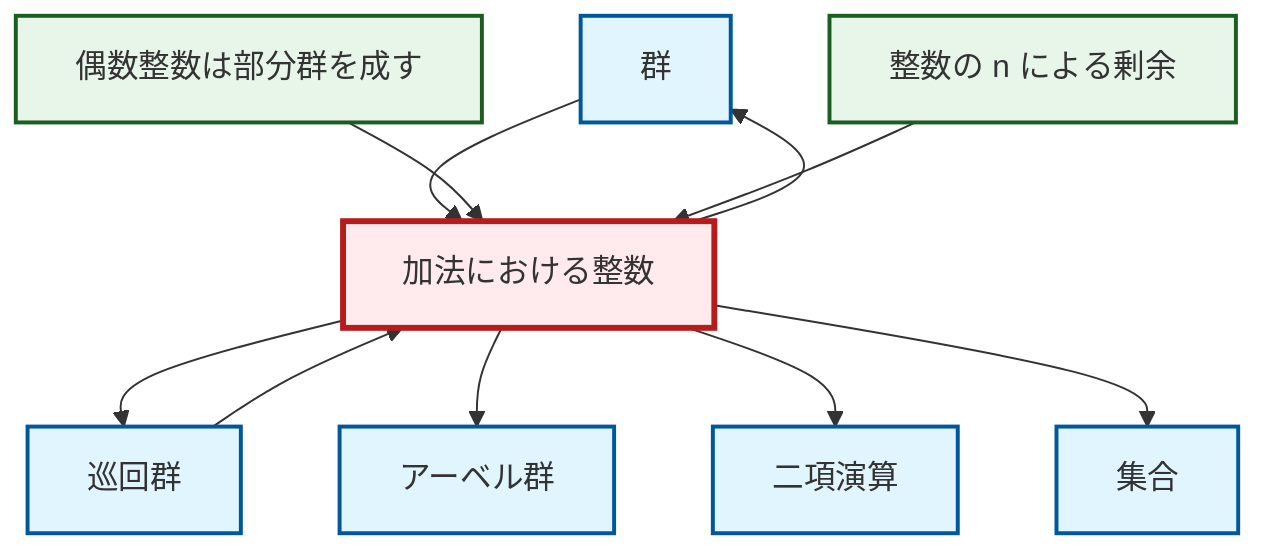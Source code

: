 graph TD
    classDef definition fill:#e1f5fe,stroke:#01579b,stroke-width:2px
    classDef theorem fill:#f3e5f5,stroke:#4a148c,stroke-width:2px
    classDef axiom fill:#fff3e0,stroke:#e65100,stroke-width:2px
    classDef example fill:#e8f5e9,stroke:#1b5e20,stroke-width:2px
    classDef current fill:#ffebee,stroke:#b71c1c,stroke-width:3px
    def-group["群"]:::definition
    def-set["集合"]:::definition
    def-cyclic-group["巡回群"]:::definition
    def-abelian-group["アーベル群"]:::definition
    ex-integers-addition["加法における整数"]:::example
    ex-quotient-integers-mod-n["整数の n による剰余"]:::example
    ex-even-integers-subgroup["偶数整数は部分群を成す"]:::example
    def-binary-operation["二項演算"]:::definition
    def-cyclic-group --> ex-integers-addition
    ex-integers-addition --> def-group
    ex-integers-addition --> def-cyclic-group
    ex-integers-addition --> def-abelian-group
    def-group --> ex-integers-addition
    ex-integers-addition --> def-binary-operation
    ex-even-integers-subgroup --> ex-integers-addition
    ex-quotient-integers-mod-n --> ex-integers-addition
    ex-integers-addition --> def-set
    class ex-integers-addition current
